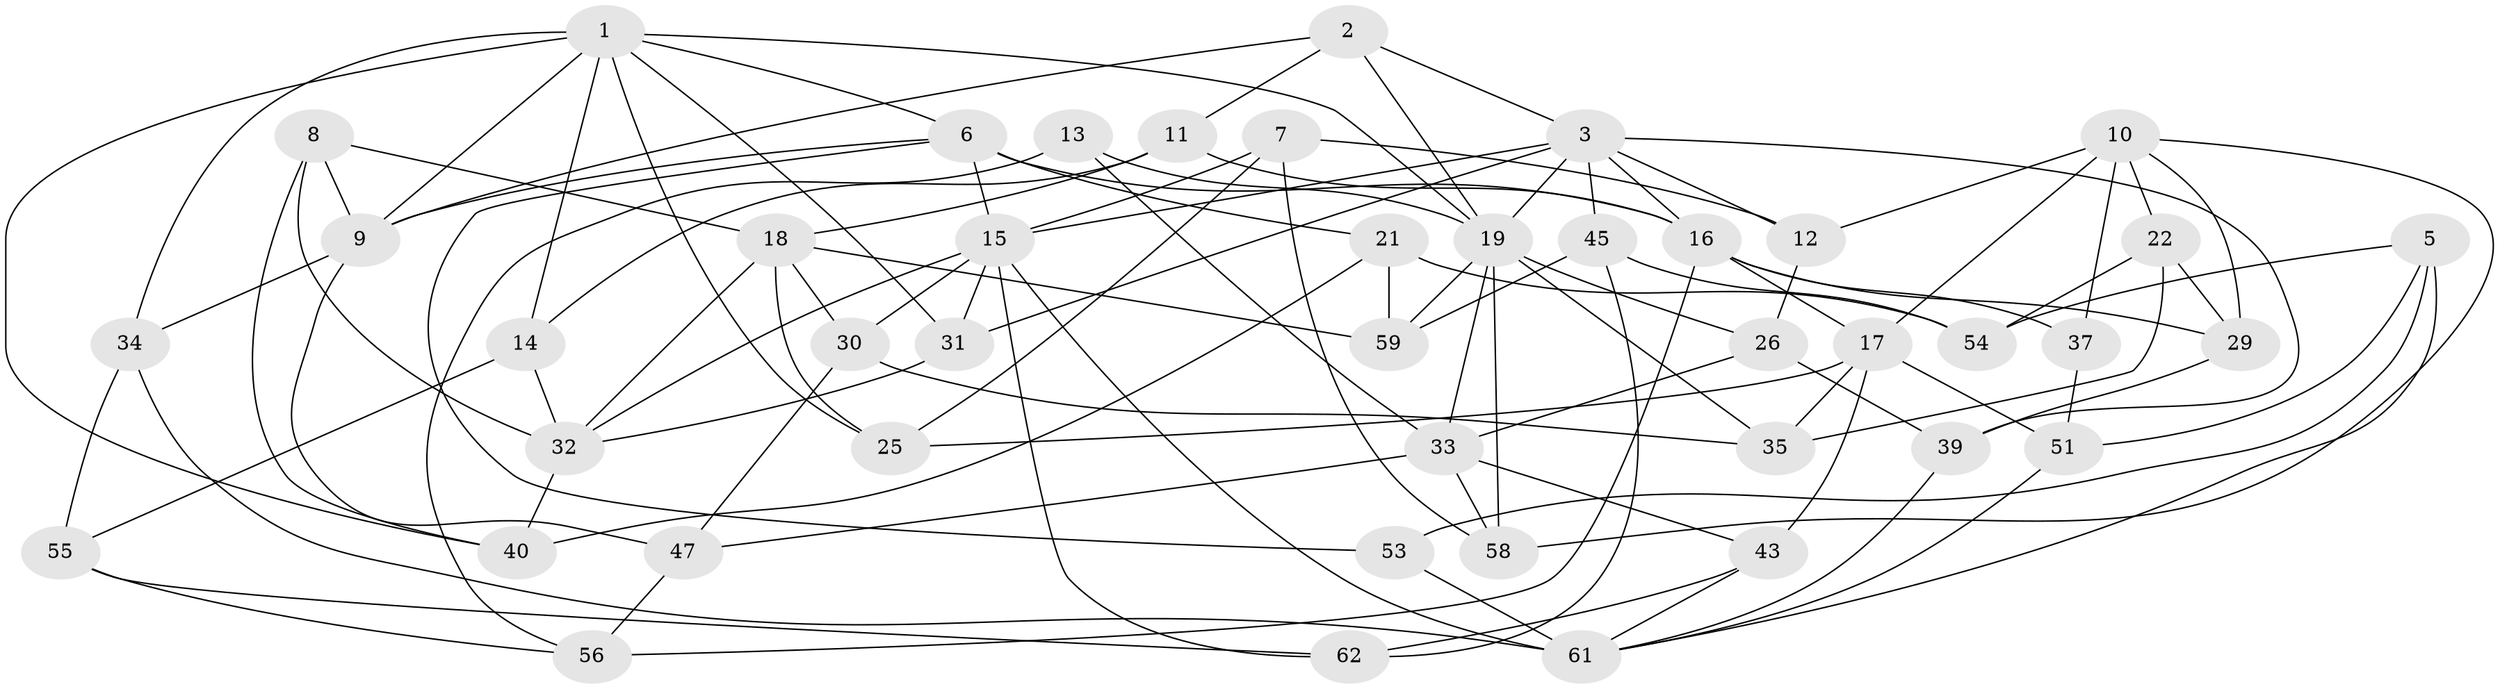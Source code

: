 // original degree distribution, {4: 1.0}
// Generated by graph-tools (version 1.1) at 2025/20/03/04/25 18:20:39]
// undirected, 44 vertices, 105 edges
graph export_dot {
graph [start="1"]
  node [color=gray90,style=filled];
  1 [super="+20"];
  2;
  3 [super="+4+38"];
  5;
  6 [super="+48"];
  7;
  8;
  9 [super="+52"];
  10 [super="+27"];
  11;
  12;
  13;
  14;
  15 [super="+23"];
  16 [super="+24+44"];
  17 [super="+49"];
  18 [super="+60"];
  19 [super="+57+28"];
  21;
  22;
  25;
  26;
  29;
  30;
  31;
  32 [super="+41"];
  33 [super="+42"];
  34;
  35;
  37;
  39;
  40;
  43;
  45;
  47;
  51;
  53;
  54;
  55;
  56;
  58;
  59;
  61 [super="+63+64"];
  62;
  1 -- 34;
  1 -- 25;
  1 -- 9;
  1 -- 6;
  1 -- 40;
  1 -- 14;
  1 -- 31;
  1 -- 19;
  2 -- 11;
  2 -- 9;
  2 -- 3;
  2 -- 19;
  3 -- 45;
  3 -- 16;
  3 -- 31;
  3 -- 15;
  3 -- 12;
  3 -- 39;
  3 -- 19;
  5 -- 54;
  5 -- 53;
  5 -- 51;
  5 -- 61;
  6 -- 53;
  6 -- 21;
  6 -- 16;
  6 -- 9;
  6 -- 15;
  7 -- 12;
  7 -- 58;
  7 -- 25;
  7 -- 15;
  8 -- 32;
  8 -- 18;
  8 -- 40;
  8 -- 9;
  9 -- 47;
  9 -- 34;
  10 -- 58;
  10 -- 29;
  10 -- 12;
  10 -- 37;
  10 -- 22;
  10 -- 17;
  11 -- 14;
  11 -- 16;
  11 -- 18;
  12 -- 26;
  13 -- 56;
  13 -- 33;
  13 -- 19 [weight=2];
  14 -- 55;
  14 -- 32;
  15 -- 31;
  15 -- 32;
  15 -- 30;
  15 -- 61;
  15 -- 62;
  16 -- 37 [weight=2];
  16 -- 56;
  16 -- 17;
  16 -- 29;
  17 -- 43;
  17 -- 35;
  17 -- 51;
  17 -- 25;
  18 -- 25;
  18 -- 30;
  18 -- 32;
  18 -- 59;
  19 -- 33;
  19 -- 35;
  19 -- 58;
  19 -- 26;
  19 -- 59;
  21 -- 40;
  21 -- 54;
  21 -- 59;
  22 -- 29;
  22 -- 54;
  22 -- 35;
  26 -- 39;
  26 -- 33;
  29 -- 39;
  30 -- 35;
  30 -- 47;
  31 -- 32;
  32 -- 40;
  33 -- 43;
  33 -- 58;
  33 -- 47;
  34 -- 55;
  34 -- 61;
  37 -- 51;
  39 -- 61;
  43 -- 61;
  43 -- 62;
  45 -- 62;
  45 -- 54;
  45 -- 59;
  47 -- 56;
  51 -- 61;
  53 -- 61 [weight=2];
  55 -- 56;
  55 -- 62;
}
